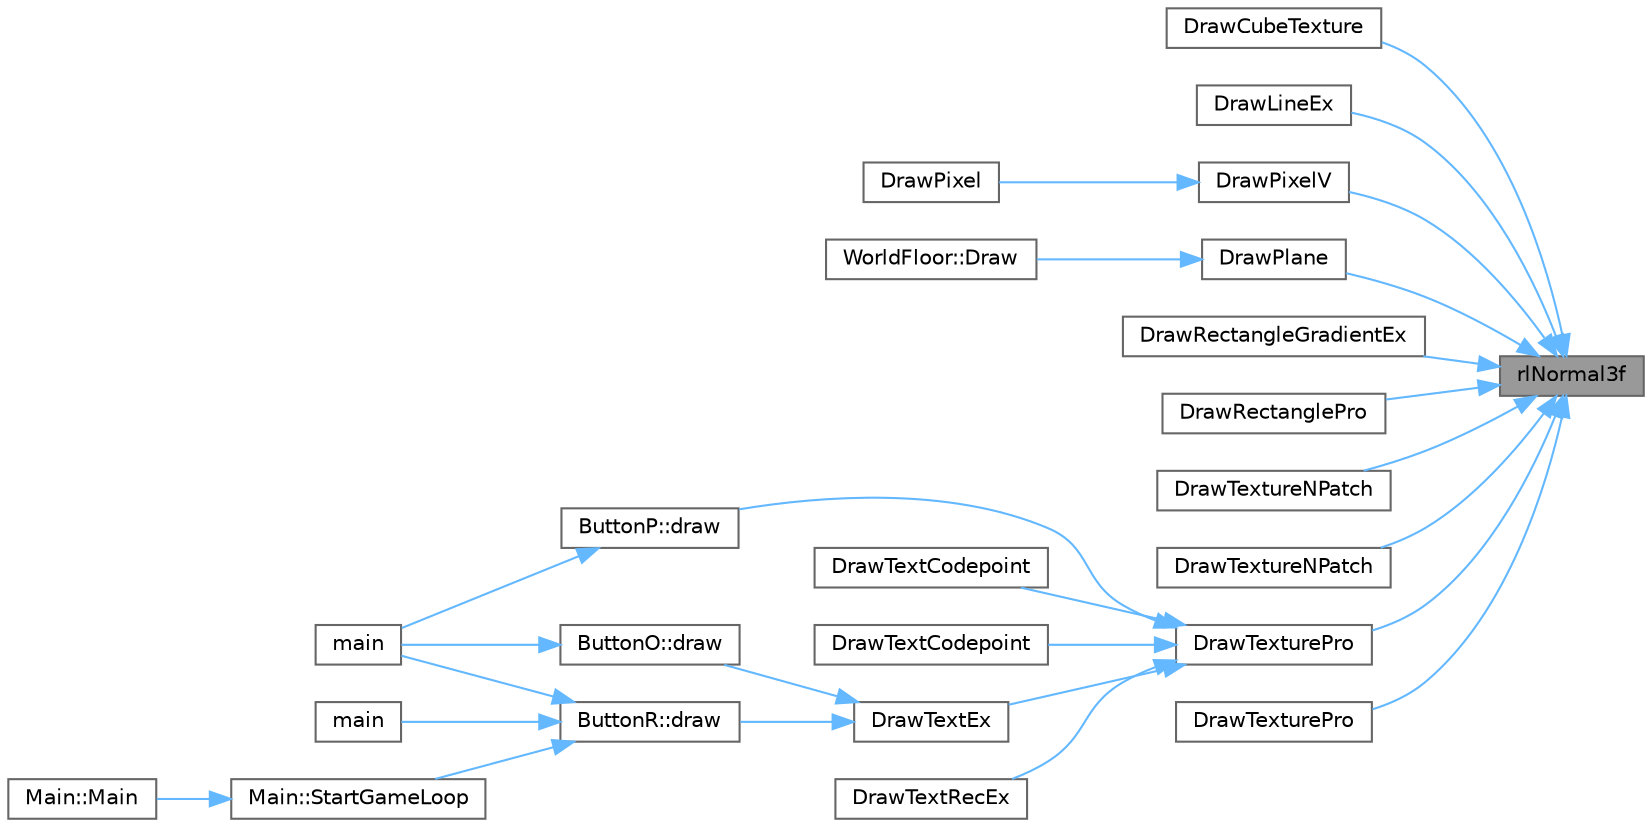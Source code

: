 digraph "rlNormal3f"
{
 // LATEX_PDF_SIZE
  bgcolor="transparent";
  edge [fontname=Helvetica,fontsize=10,labelfontname=Helvetica,labelfontsize=10];
  node [fontname=Helvetica,fontsize=10,shape=box,height=0.2,width=0.4];
  rankdir="RL";
  Node1 [id="Node000001",label="rlNormal3f",height=0.2,width=0.4,color="gray40", fillcolor="grey60", style="filled", fontcolor="black",tooltip=" "];
  Node1 -> Node2 [id="edge51_Node000001_Node000002",dir="back",color="steelblue1",style="solid",tooltip=" "];
  Node2 [id="Node000002",label="DrawCubeTexture",height=0.2,width=0.4,color="grey40", fillcolor="white", style="filled",URL="$_classes_2lib_2raylib_2src_2models_8c.html#a9e9625f8fb06bd2aee9216dd427dcbf3",tooltip=" "];
  Node1 -> Node3 [id="edge52_Node000001_Node000003",dir="back",color="steelblue1",style="solid",tooltip=" "];
  Node3 [id="Node000003",label="DrawLineEx",height=0.2,width=0.4,color="grey40", fillcolor="white", style="filled",URL="$_old_2_classes_2lib_2rshapes_8c.html#ab1ebb7ab44d1e3cd6292565a72435a85",tooltip=" "];
  Node1 -> Node4 [id="edge53_Node000001_Node000004",dir="back",color="steelblue1",style="solid",tooltip=" "];
  Node4 [id="Node000004",label="DrawPixelV",height=0.2,width=0.4,color="grey40", fillcolor="white", style="filled",URL="$_classes_2lib_2rshapes_8c.html#a3f1df3b78ca8cae6a5804b5a7df49586",tooltip=" "];
  Node4 -> Node5 [id="edge54_Node000004_Node000005",dir="back",color="steelblue1",style="solid",tooltip=" "];
  Node5 [id="Node000005",label="DrawPixel",height=0.2,width=0.4,color="grey40", fillcolor="white", style="filled",URL="$_classes_2lib_2rshapes_8c.html#a3aff7fcce5b08b479e6ab11a615ba9ab",tooltip=" "];
  Node1 -> Node6 [id="edge55_Node000001_Node000006",dir="back",color="steelblue1",style="solid",tooltip=" "];
  Node6 [id="Node000006",label="DrawPlane",height=0.2,width=0.4,color="grey40", fillcolor="white", style="filled",URL="$_old_2_classes_2lib_2rmodels_8c.html#a390560b59deac4cbbcd5bdbe5924ae00",tooltip=" "];
  Node6 -> Node7 [id="edge56_Node000006_Node000007",dir="back",color="steelblue1",style="solid",tooltip=" "];
  Node7 [id="Node000007",label="WorldFloor::Draw",height=0.2,width=0.4,color="grey40", fillcolor="white", style="filled",URL="$class_world_floor.html#aa21144491b92ba810de473a43fda71b5",tooltip=" "];
  Node1 -> Node8 [id="edge57_Node000001_Node000008",dir="back",color="steelblue1",style="solid",tooltip=" "];
  Node8 [id="Node000008",label="DrawRectangleGradientEx",height=0.2,width=0.4,color="grey40", fillcolor="white", style="filled",URL="$_old_2_classes_2lib_2rshapes_8c.html#a9404dfe204113909ce74490f95585483",tooltip=" "];
  Node1 -> Node9 [id="edge58_Node000001_Node000009",dir="back",color="steelblue1",style="solid",tooltip=" "];
  Node9 [id="Node000009",label="DrawRectanglePro",height=0.2,width=0.4,color="grey40", fillcolor="white", style="filled",URL="$_old_2_classes_2lib_2rshapes_8c.html#a04fc7272f007f1ca0e5951e6a2244dc2",tooltip=" "];
  Node1 -> Node10 [id="edge59_Node000001_Node000010",dir="back",color="steelblue1",style="solid",tooltip=" "];
  Node10 [id="Node000010",label="DrawTextureNPatch",height=0.2,width=0.4,color="grey40", fillcolor="white", style="filled",URL="$_old_2_classes_2lib_2rtextures_8c.html#a20750b0331589308fe48767738b27841",tooltip=" "];
  Node1 -> Node11 [id="edge60_Node000001_Node000011",dir="back",color="steelblue1",style="solid",tooltip=" "];
  Node11 [id="Node000011",label="DrawTextureNPatch",height=0.2,width=0.4,color="grey40", fillcolor="white", style="filled",URL="$_classes_2lib_2_raylib_erosion_standalone-main_2raylib_2src_2textures_8c.html#a03894e1e40f390a5a45efe66f99dc926",tooltip=" "];
  Node1 -> Node12 [id="edge61_Node000001_Node000012",dir="back",color="steelblue1",style="solid",tooltip=" "];
  Node12 [id="Node000012",label="DrawTexturePro",height=0.2,width=0.4,color="grey40", fillcolor="white", style="filled",URL="$_old_2_classes_2lib_2rtextures_8c.html#a9ac96c691107122f053a291ca3789072",tooltip=" "];
  Node12 -> Node13 [id="edge62_Node000012_Node000013",dir="back",color="steelblue1",style="solid",tooltip=" "];
  Node13 [id="Node000013",label="ButtonP::draw",height=0.2,width=0.4,color="grey40", fillcolor="white", style="filled",URL="$class_button_p.html#aa1a1ece03d37ecb262fc04e5de64ce8c",tooltip=" "];
  Node13 -> Node14 [id="edge63_Node000013_Node000014",dir="back",color="steelblue1",style="solid",tooltip=" "];
  Node14 [id="Node000014",label="main",height=0.2,width=0.4,color="grey40", fillcolor="white", style="filled",URL="$lib_2_buttons_2src_2main_8cpp.html#ae66f6b31b5ad750f1fe042a706a4e3d4",tooltip=" "];
  Node12 -> Node15 [id="edge64_Node000012_Node000015",dir="back",color="steelblue1",style="solid",tooltip=" "];
  Node15 [id="Node000015",label="DrawTextCodepoint",height=0.2,width=0.4,color="grey40", fillcolor="white", style="filled",URL="$_old_2_classes_2lib_2rtext_8c.html#afa8124f9a9ca1b5749a0c2f5af66e115",tooltip=" "];
  Node12 -> Node16 [id="edge65_Node000012_Node000016",dir="back",color="steelblue1",style="solid",tooltip=" "];
  Node16 [id="Node000016",label="DrawTextCodepoint",height=0.2,width=0.4,color="grey40", fillcolor="white", style="filled",URL="$_classes_2lib_2_raylib_erosion_standalone-main_2raylib_2src_2text_8c.html#a77d92bb1b8f3ae92c9d17c66ded5694a",tooltip=" "];
  Node12 -> Node17 [id="edge66_Node000012_Node000017",dir="back",color="steelblue1",style="solid",tooltip=" "];
  Node17 [id="Node000017",label="DrawTextEx",height=0.2,width=0.4,color="grey40", fillcolor="white", style="filled",URL="$_old_2_classes_2lib_2rtext_8c.html#afa48e7e0974c35abf9b50f04e62ed9e7",tooltip=" "];
  Node17 -> Node18 [id="edge67_Node000017_Node000018",dir="back",color="steelblue1",style="solid",tooltip=" "];
  Node18 [id="Node000018",label="ButtonO::draw",height=0.2,width=0.4,color="grey40", fillcolor="white", style="filled",URL="$class_button_o.html#ad4c10eea08b443c4ff87e2efd11d2816",tooltip=" "];
  Node18 -> Node14 [id="edge68_Node000018_Node000014",dir="back",color="steelblue1",style="solid",tooltip=" "];
  Node17 -> Node19 [id="edge69_Node000017_Node000019",dir="back",color="steelblue1",style="solid",tooltip=" "];
  Node19 [id="Node000019",label="ButtonR::draw",height=0.2,width=0.4,color="grey40", fillcolor="white", style="filled",URL="$class_button_r.html#ad36c81f6d7ea469f1c4849105089aaf5",tooltip=" "];
  Node19 -> Node14 [id="edge70_Node000019_Node000014",dir="back",color="steelblue1",style="solid",tooltip=" "];
  Node19 -> Node20 [id="edge71_Node000019_Node000020",dir="back",color="steelblue1",style="solid",tooltip=" "];
  Node20 [id="Node000020",label="main",height=0.2,width=0.4,color="grey40", fillcolor="white", style="filled",URL="$main_8cpp.html#a840291bc02cba5474a4cb46a9b9566fe",tooltip=" "];
  Node19 -> Node21 [id="edge72_Node000019_Node000021",dir="back",color="steelblue1",style="solid",tooltip=" "];
  Node21 [id="Node000021",label="Main::StartGameLoop",height=0.2,width=0.4,color="grey40", fillcolor="white", style="filled",URL="$class_main.html#ae41f68a79f75d932839c81505b01b365",tooltip=" "];
  Node21 -> Node22 [id="edge73_Node000021_Node000022",dir="back",color="steelblue1",style="solid",tooltip=" "];
  Node22 [id="Node000022",label="Main::Main",height=0.2,width=0.4,color="grey40", fillcolor="white", style="filled",URL="$class_main.html#a50d4361a1b613205467a441b5c40c199",tooltip=" "];
  Node12 -> Node23 [id="edge74_Node000012_Node000023",dir="back",color="steelblue1",style="solid",tooltip=" "];
  Node23 [id="Node000023",label="DrawTextRecEx",height=0.2,width=0.4,color="grey40", fillcolor="white", style="filled",URL="$_old_2_classes_2lib_2raylib_2src_2text_8c.html#aeac476138b141373d327d8b2dfa39ff9",tooltip=" "];
  Node1 -> Node24 [id="edge75_Node000001_Node000024",dir="back",color="steelblue1",style="solid",tooltip=" "];
  Node24 [id="Node000024",label="DrawTexturePro",height=0.2,width=0.4,color="grey40", fillcolor="white", style="filled",URL="$_classes_2lib_2_raylib_erosion_standalone-main_2raylib_2src_2textures_8c.html#a6676d9d2240afee2f7dc9db4956c7435",tooltip=" "];
}
